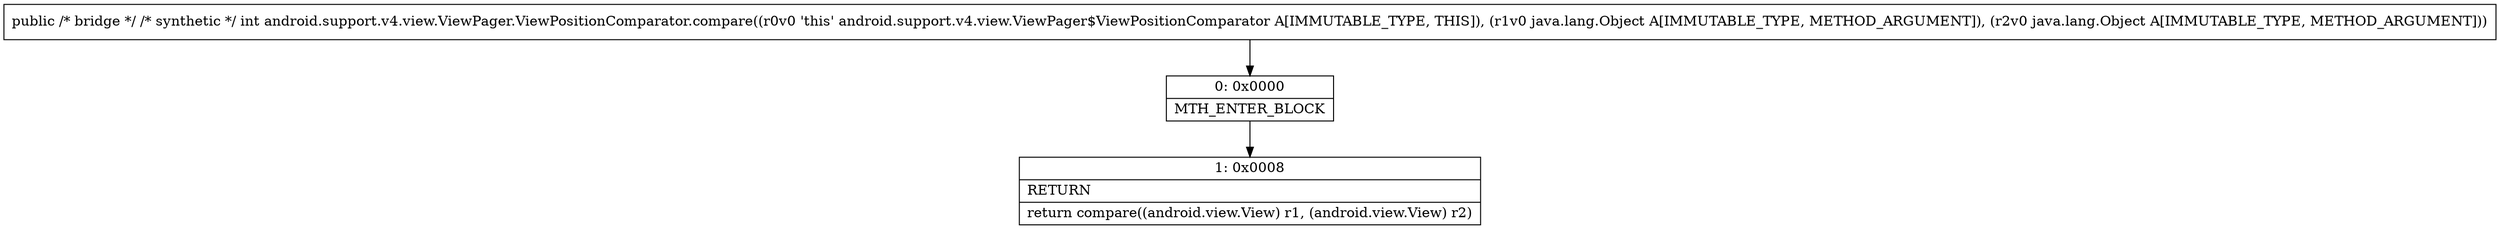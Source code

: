 digraph "CFG forandroid.support.v4.view.ViewPager.ViewPositionComparator.compare(Ljava\/lang\/Object;Ljava\/lang\/Object;)I" {
Node_0 [shape=record,label="{0\:\ 0x0000|MTH_ENTER_BLOCK\l}"];
Node_1 [shape=record,label="{1\:\ 0x0008|RETURN\l|return compare((android.view.View) r1, (android.view.View) r2)\l}"];
MethodNode[shape=record,label="{public \/* bridge *\/ \/* synthetic *\/ int android.support.v4.view.ViewPager.ViewPositionComparator.compare((r0v0 'this' android.support.v4.view.ViewPager$ViewPositionComparator A[IMMUTABLE_TYPE, THIS]), (r1v0 java.lang.Object A[IMMUTABLE_TYPE, METHOD_ARGUMENT]), (r2v0 java.lang.Object A[IMMUTABLE_TYPE, METHOD_ARGUMENT])) }"];
MethodNode -> Node_0;
Node_0 -> Node_1;
}

